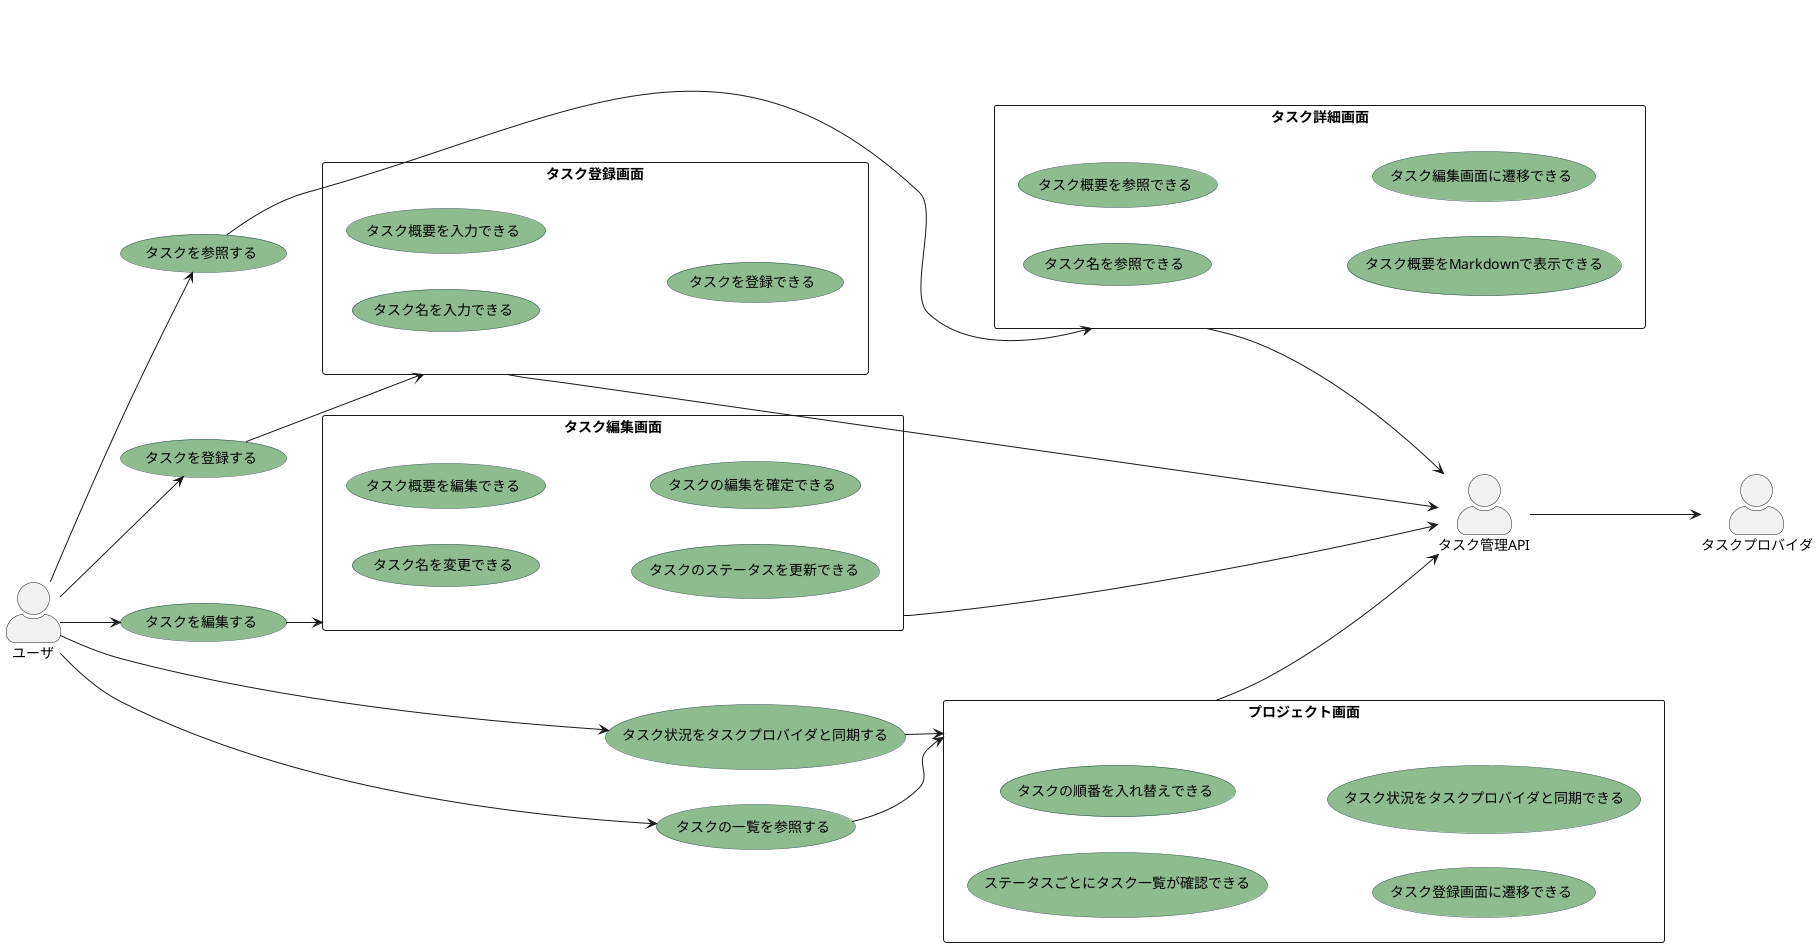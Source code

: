 @startuml MVP
' 設定
left to right direction
skinparam actorStyle awesome
skinparam usecase {
  BackgroundColor DarkSeaGreen
  BorderColor DarkSlateGray
}
' ユースケース
usecase タスクを登録する
usecase タスクを編集する
usecase タスクを参照する
usecase タスクの一覧を参照する
usecase タスク状況をタスクプロバイダと同期する

' 画面
rectangle タスク登録画面 {
  usecase タスク名を入力できる
  usecase タスク概要を入力できる
  usecase タスクを登録できる
}
rectangle タスク編集画面 {
  usecase タスク名を変更できる
  usecase タスク概要を編集できる
  usecase タスクのステータスを更新できる
  usecase タスクの編集を確定できる
}
rectangle タスク詳細画面 {
  usecase タスク名を参照できる
  usecase タスク概要を参照できる
  usecase タスク概要をMarkdownで表示できる
  usecase タスク編集画面に遷移できる
}
rectangle プロジェクト画面 {
  usecase ステータスごとにタスク一覧が確認できる
  usecase タスクのステータスを更新できる
  usecase タスクの順番を入れ替えできる
  usecase タスク登録画面に遷移できる
  usecase タスク状況をタスクプロバイダと同期できる
}

' アクター
actor ユーザ
ユーザ --> タスクを登録する
ユーザ --> タスクを編集する
ユーザ --> タスクを参照する
ユーザ --> タスクの一覧を参照する
ユーザ --> タスク状況をタスクプロバイダと同期する

タスクを登録する --> タスク登録画面
タスクを編集する --> タスク編集画面
タスクを参照する --> タスク詳細画面
タスクの一覧を参照する --> プロジェクト画面
タスク状況をタスクプロバイダと同期する --> プロジェクト画面

actor タスク管理API
タスク登録画面 --> タスク管理API
タスク編集画面 --> タスク管理API
タスク詳細画面 --> タスク管理API
プロジェクト画面 --> タスク管理API

actor タスクプロバイダ
タスク管理API --> タスクプロバイダ

@enduml
